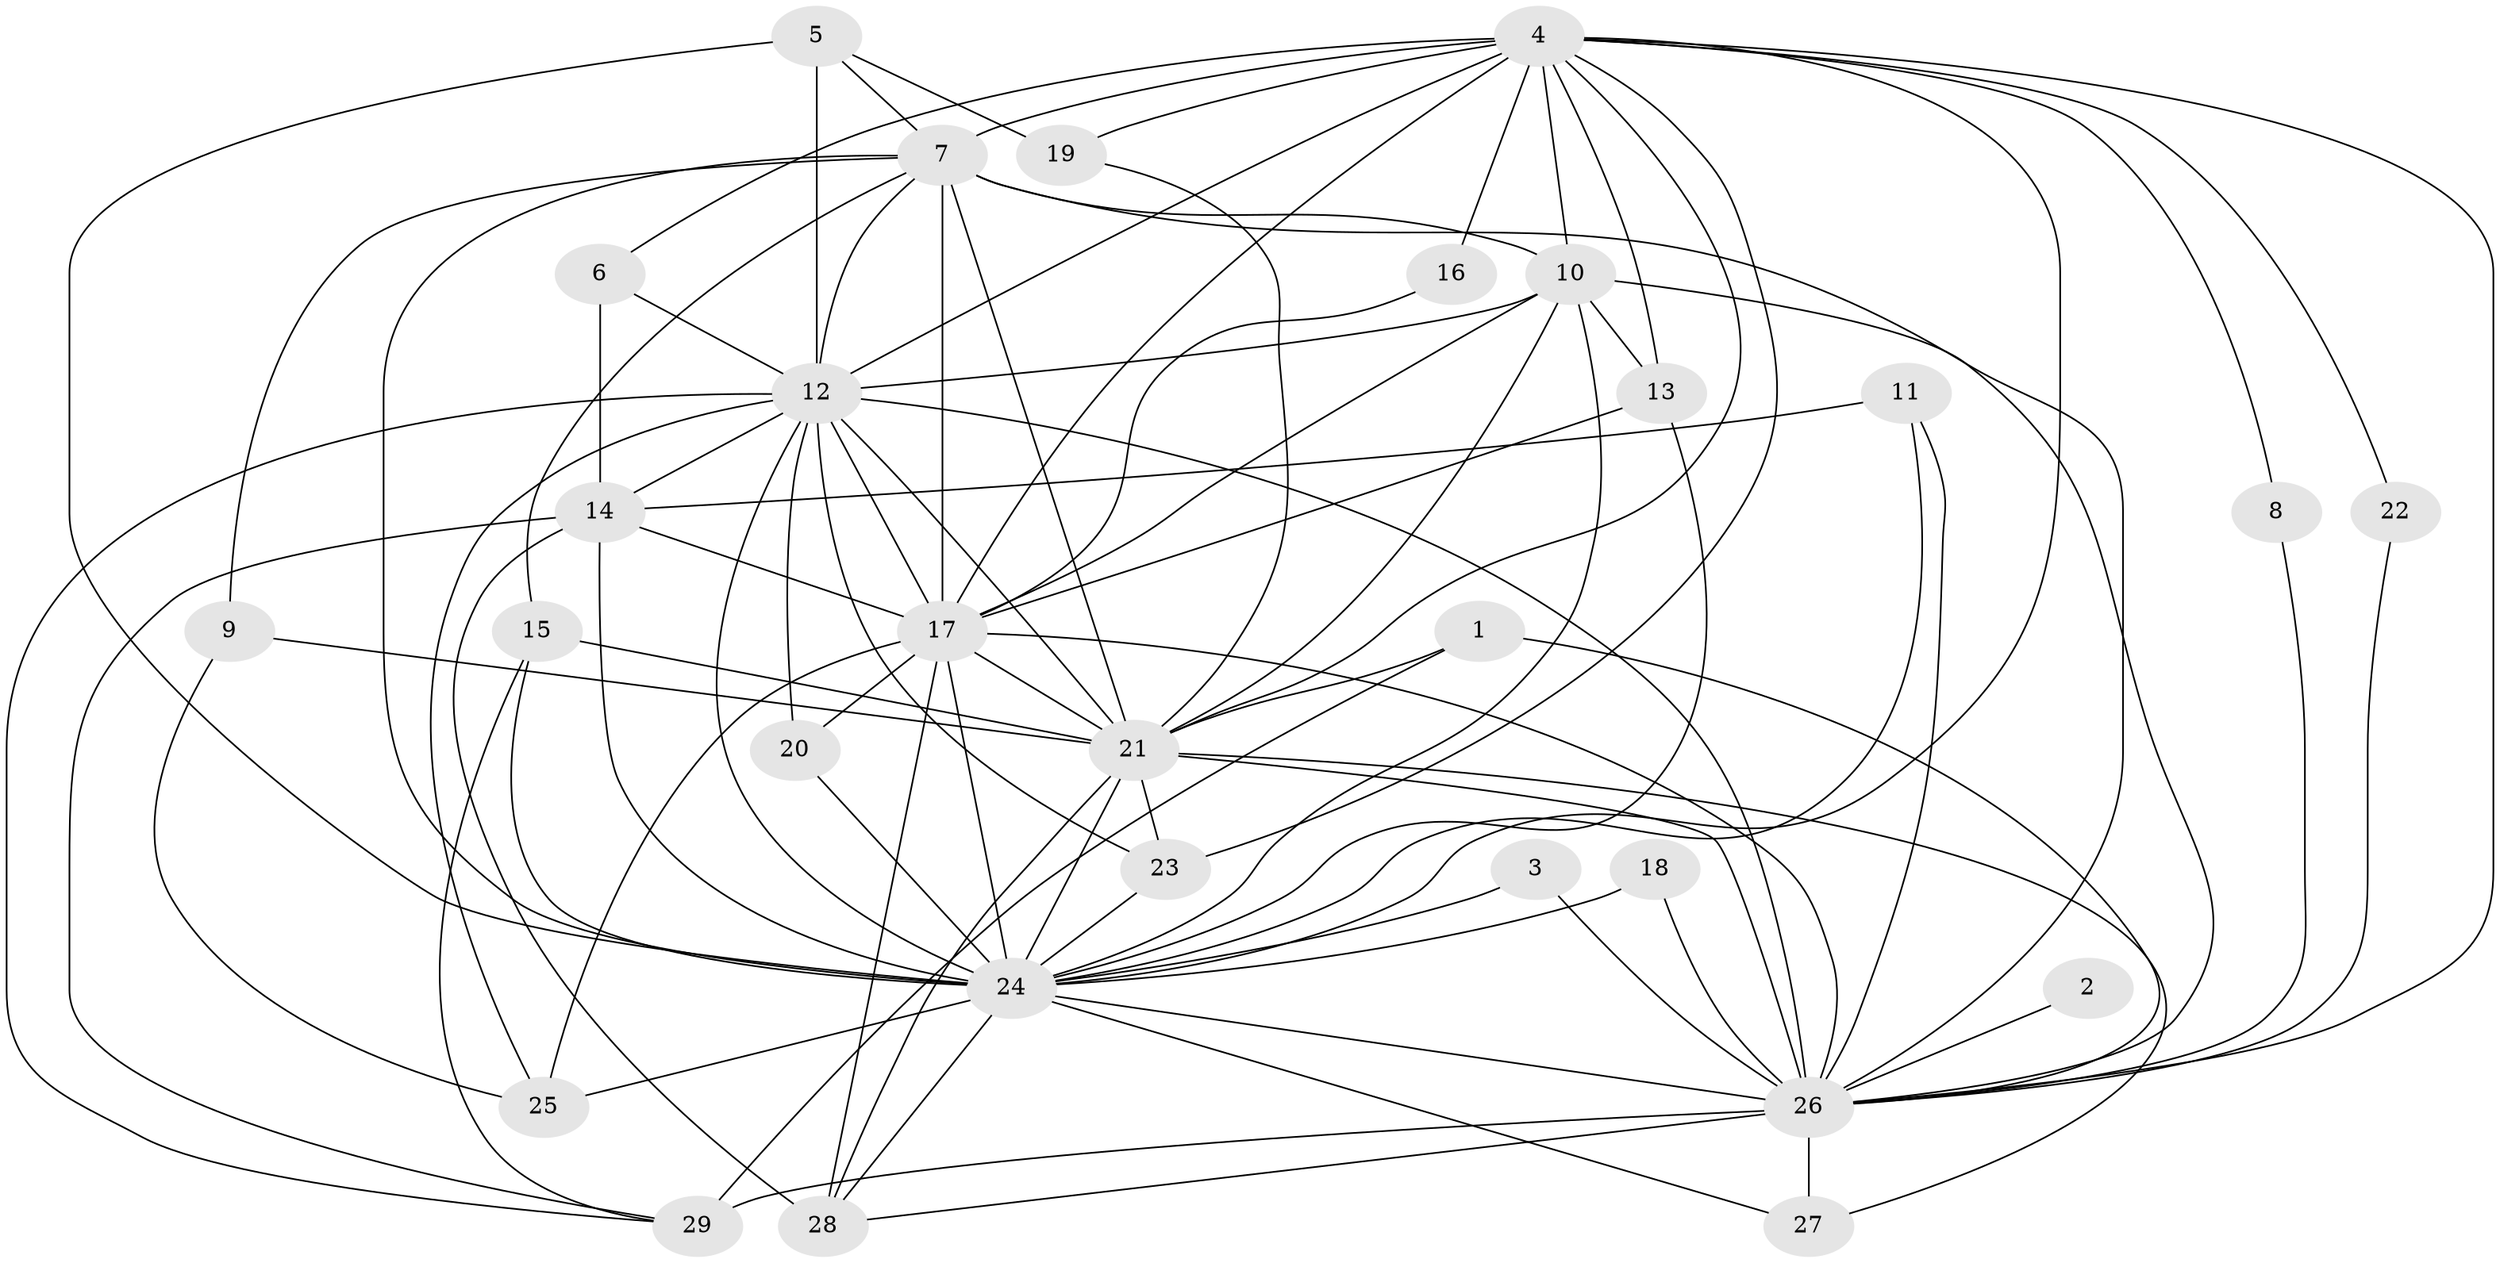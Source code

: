 // original degree distribution, {32: 0.010416666666666666, 30: 0.010416666666666666, 14: 0.010416666666666666, 22: 0.010416666666666666, 16: 0.010416666666666666, 15: 0.010416666666666666, 24: 0.020833333333333332, 13: 0.010416666666666666, 23: 0.010416666666666666, 6: 0.010416666666666666, 3: 0.20833333333333334, 4: 0.052083333333333336, 2: 0.5729166666666666, 5: 0.052083333333333336}
// Generated by graph-tools (version 1.1) at 2025/36/03/04/25 23:36:15]
// undirected, 29 vertices, 89 edges
graph export_dot {
  node [color=gray90,style=filled];
  1;
  2;
  3;
  4;
  5;
  6;
  7;
  8;
  9;
  10;
  11;
  12;
  13;
  14;
  15;
  16;
  17;
  18;
  19;
  20;
  21;
  22;
  23;
  24;
  25;
  26;
  27;
  28;
  29;
  1 -- 21 [weight=1.0];
  1 -- 26 [weight=1.0];
  1 -- 29 [weight=1.0];
  2 -- 26 [weight=1.0];
  3 -- 24 [weight=1.0];
  3 -- 26 [weight=1.0];
  4 -- 6 [weight=1.0];
  4 -- 7 [weight=5.0];
  4 -- 8 [weight=1.0];
  4 -- 10 [weight=1.0];
  4 -- 12 [weight=1.0];
  4 -- 13 [weight=1.0];
  4 -- 16 [weight=1.0];
  4 -- 17 [weight=1.0];
  4 -- 19 [weight=2.0];
  4 -- 21 [weight=1.0];
  4 -- 22 [weight=1.0];
  4 -- 23 [weight=2.0];
  4 -- 24 [weight=3.0];
  4 -- 26 [weight=1.0];
  5 -- 7 [weight=1.0];
  5 -- 12 [weight=1.0];
  5 -- 19 [weight=1.0];
  5 -- 24 [weight=1.0];
  6 -- 12 [weight=1.0];
  6 -- 14 [weight=1.0];
  7 -- 9 [weight=1.0];
  7 -- 10 [weight=2.0];
  7 -- 12 [weight=3.0];
  7 -- 15 [weight=1.0];
  7 -- 17 [weight=2.0];
  7 -- 21 [weight=2.0];
  7 -- 24 [weight=7.0];
  7 -- 26 [weight=4.0];
  8 -- 26 [weight=1.0];
  9 -- 21 [weight=1.0];
  9 -- 25 [weight=1.0];
  10 -- 12 [weight=1.0];
  10 -- 13 [weight=1.0];
  10 -- 17 [weight=3.0];
  10 -- 21 [weight=2.0];
  10 -- 24 [weight=2.0];
  10 -- 26 [weight=2.0];
  11 -- 14 [weight=1.0];
  11 -- 24 [weight=1.0];
  11 -- 26 [weight=1.0];
  12 -- 14 [weight=2.0];
  12 -- 17 [weight=4.0];
  12 -- 20 [weight=2.0];
  12 -- 21 [weight=1.0];
  12 -- 23 [weight=1.0];
  12 -- 24 [weight=4.0];
  12 -- 25 [weight=1.0];
  12 -- 26 [weight=2.0];
  12 -- 29 [weight=1.0];
  13 -- 17 [weight=1.0];
  13 -- 24 [weight=1.0];
  14 -- 17 [weight=2.0];
  14 -- 24 [weight=1.0];
  14 -- 28 [weight=1.0];
  14 -- 29 [weight=1.0];
  15 -- 21 [weight=1.0];
  15 -- 24 [weight=1.0];
  15 -- 29 [weight=1.0];
  16 -- 17 [weight=1.0];
  17 -- 20 [weight=2.0];
  17 -- 21 [weight=1.0];
  17 -- 24 [weight=5.0];
  17 -- 25 [weight=1.0];
  17 -- 26 [weight=1.0];
  17 -- 28 [weight=1.0];
  18 -- 24 [weight=1.0];
  18 -- 26 [weight=1.0];
  19 -- 21 [weight=1.0];
  20 -- 24 [weight=1.0];
  21 -- 23 [weight=2.0];
  21 -- 24 [weight=5.0];
  21 -- 26 [weight=3.0];
  21 -- 27 [weight=1.0];
  21 -- 28 [weight=1.0];
  22 -- 26 [weight=1.0];
  23 -- 24 [weight=1.0];
  24 -- 25 [weight=2.0];
  24 -- 26 [weight=3.0];
  24 -- 27 [weight=1.0];
  24 -- 28 [weight=1.0];
  26 -- 27 [weight=1.0];
  26 -- 28 [weight=1.0];
  26 -- 29 [weight=3.0];
}
